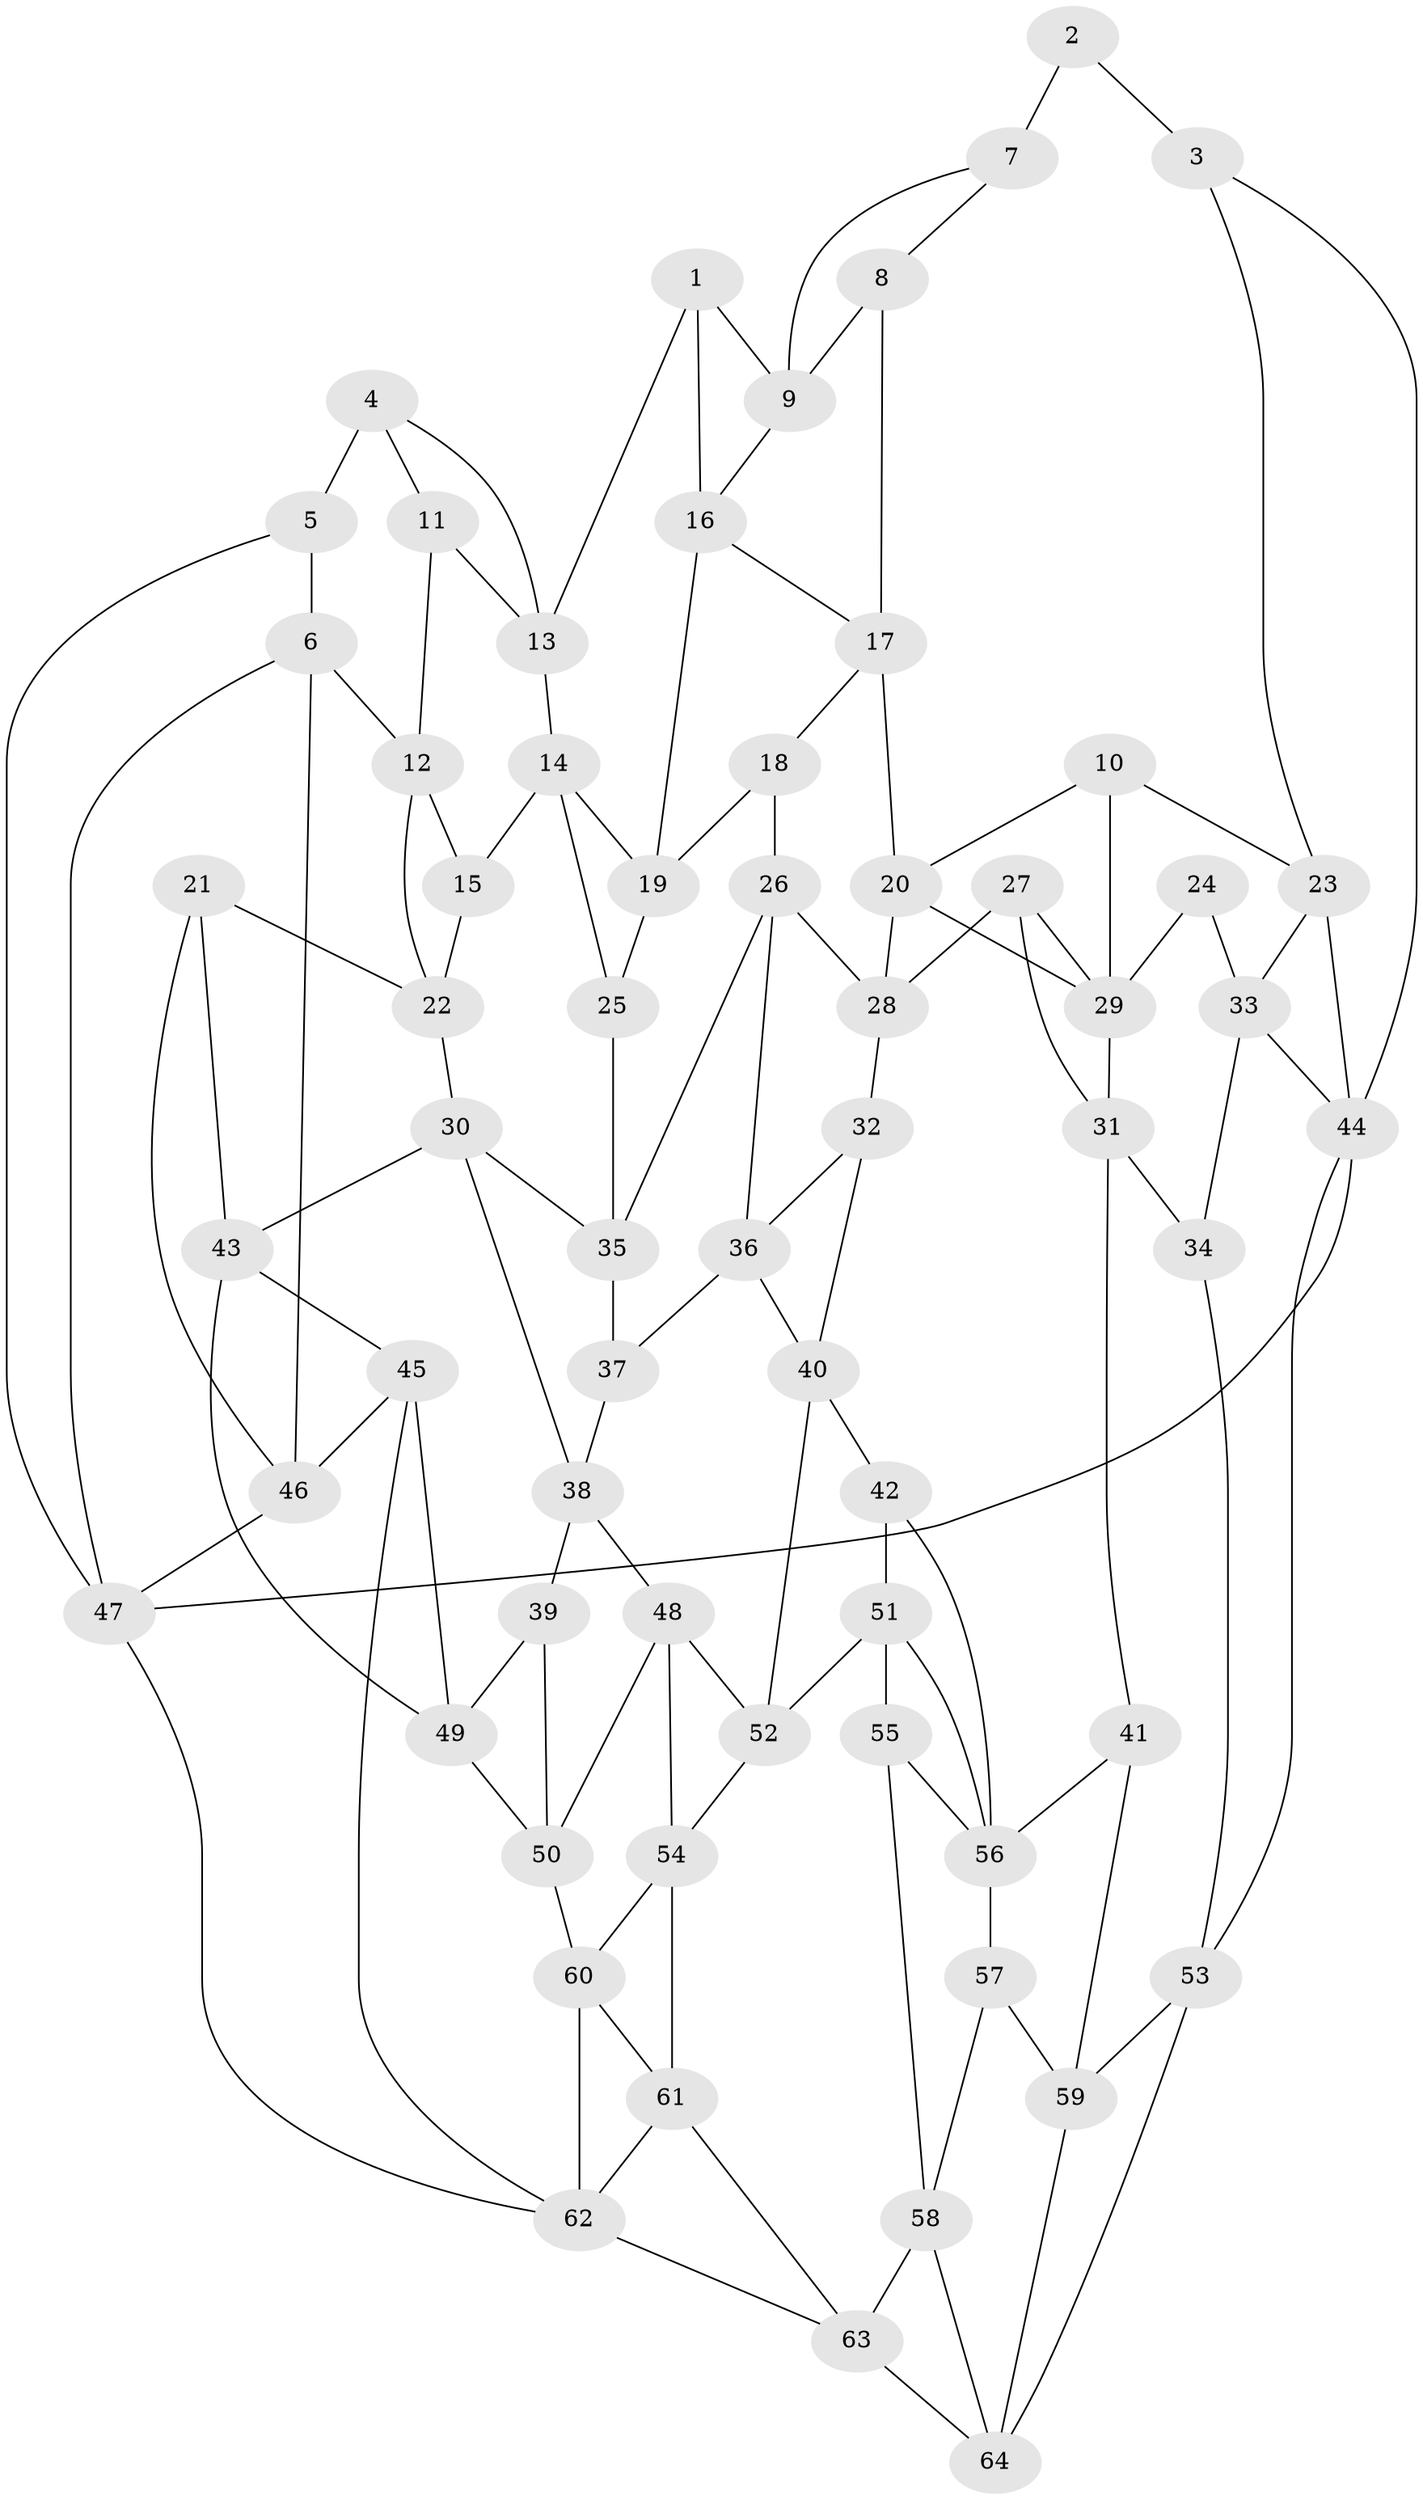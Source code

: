 // original degree distribution, {3: 0.015625, 5: 0.59375, 6: 0.1875, 4: 0.203125}
// Generated by graph-tools (version 1.1) at 2025/03/03/09/25 03:03:23]
// undirected, 64 vertices, 118 edges
graph export_dot {
graph [start="1"]
  node [color=gray90,style=filled];
  1;
  2;
  3;
  4;
  5;
  6;
  7;
  8;
  9;
  10;
  11;
  12;
  13;
  14;
  15;
  16;
  17;
  18;
  19;
  20;
  21;
  22;
  23;
  24;
  25;
  26;
  27;
  28;
  29;
  30;
  31;
  32;
  33;
  34;
  35;
  36;
  37;
  38;
  39;
  40;
  41;
  42;
  43;
  44;
  45;
  46;
  47;
  48;
  49;
  50;
  51;
  52;
  53;
  54;
  55;
  56;
  57;
  58;
  59;
  60;
  61;
  62;
  63;
  64;
  1 -- 9 [weight=1.0];
  1 -- 13 [weight=1.0];
  1 -- 16 [weight=1.0];
  2 -- 3 [weight=2.0];
  2 -- 7 [weight=2.0];
  3 -- 23 [weight=1.0];
  3 -- 44 [weight=1.0];
  4 -- 5 [weight=2.0];
  4 -- 11 [weight=1.0];
  4 -- 13 [weight=1.0];
  5 -- 6 [weight=1.0];
  5 -- 47 [weight=1.0];
  6 -- 12 [weight=1.0];
  6 -- 46 [weight=1.0];
  6 -- 47 [weight=1.0];
  7 -- 8 [weight=1.0];
  7 -- 9 [weight=1.0];
  8 -- 9 [weight=1.0];
  8 -- 17 [weight=1.0];
  9 -- 16 [weight=1.0];
  10 -- 20 [weight=1.0];
  10 -- 23 [weight=1.0];
  10 -- 29 [weight=1.0];
  11 -- 12 [weight=1.0];
  11 -- 13 [weight=1.0];
  12 -- 15 [weight=1.0];
  12 -- 22 [weight=1.0];
  13 -- 14 [weight=1.0];
  14 -- 15 [weight=1.0];
  14 -- 19 [weight=1.0];
  14 -- 25 [weight=1.0];
  15 -- 22 [weight=1.0];
  16 -- 17 [weight=1.0];
  16 -- 19 [weight=1.0];
  17 -- 18 [weight=1.0];
  17 -- 20 [weight=1.0];
  18 -- 19 [weight=1.0];
  18 -- 26 [weight=1.0];
  19 -- 25 [weight=1.0];
  20 -- 28 [weight=1.0];
  20 -- 29 [weight=1.0];
  21 -- 22 [weight=1.0];
  21 -- 43 [weight=1.0];
  21 -- 46 [weight=1.0];
  22 -- 30 [weight=1.0];
  23 -- 33 [weight=1.0];
  23 -- 44 [weight=1.0];
  24 -- 29 [weight=2.0];
  24 -- 33 [weight=1.0];
  25 -- 35 [weight=1.0];
  26 -- 28 [weight=1.0];
  26 -- 35 [weight=1.0];
  26 -- 36 [weight=1.0];
  27 -- 28 [weight=1.0];
  27 -- 29 [weight=1.0];
  27 -- 31 [weight=1.0];
  28 -- 32 [weight=1.0];
  29 -- 31 [weight=1.0];
  30 -- 35 [weight=1.0];
  30 -- 38 [weight=1.0];
  30 -- 43 [weight=1.0];
  31 -- 34 [weight=1.0];
  31 -- 41 [weight=1.0];
  32 -- 36 [weight=1.0];
  32 -- 40 [weight=1.0];
  33 -- 34 [weight=1.0];
  33 -- 44 [weight=1.0];
  34 -- 53 [weight=1.0];
  35 -- 37 [weight=1.0];
  36 -- 37 [weight=1.0];
  36 -- 40 [weight=1.0];
  37 -- 38 [weight=1.0];
  38 -- 39 [weight=1.0];
  38 -- 48 [weight=1.0];
  39 -- 49 [weight=1.0];
  39 -- 50 [weight=1.0];
  40 -- 42 [weight=1.0];
  40 -- 52 [weight=1.0];
  41 -- 56 [weight=1.0];
  41 -- 59 [weight=1.0];
  42 -- 51 [weight=1.0];
  42 -- 56 [weight=1.0];
  43 -- 45 [weight=1.0];
  43 -- 49 [weight=1.0];
  44 -- 47 [weight=2.0];
  44 -- 53 [weight=1.0];
  45 -- 46 [weight=1.0];
  45 -- 49 [weight=1.0];
  45 -- 62 [weight=1.0];
  46 -- 47 [weight=1.0];
  47 -- 62 [weight=1.0];
  48 -- 50 [weight=1.0];
  48 -- 52 [weight=1.0];
  48 -- 54 [weight=1.0];
  49 -- 50 [weight=1.0];
  50 -- 60 [weight=1.0];
  51 -- 52 [weight=1.0];
  51 -- 55 [weight=1.0];
  51 -- 56 [weight=1.0];
  52 -- 54 [weight=1.0];
  53 -- 59 [weight=1.0];
  53 -- 64 [weight=1.0];
  54 -- 60 [weight=1.0];
  54 -- 61 [weight=1.0];
  55 -- 56 [weight=1.0];
  55 -- 58 [weight=1.0];
  56 -- 57 [weight=2.0];
  57 -- 58 [weight=1.0];
  57 -- 59 [weight=1.0];
  58 -- 63 [weight=1.0];
  58 -- 64 [weight=1.0];
  59 -- 64 [weight=1.0];
  60 -- 61 [weight=1.0];
  60 -- 62 [weight=1.0];
  61 -- 62 [weight=1.0];
  61 -- 63 [weight=1.0];
  62 -- 63 [weight=1.0];
  63 -- 64 [weight=1.0];
}

